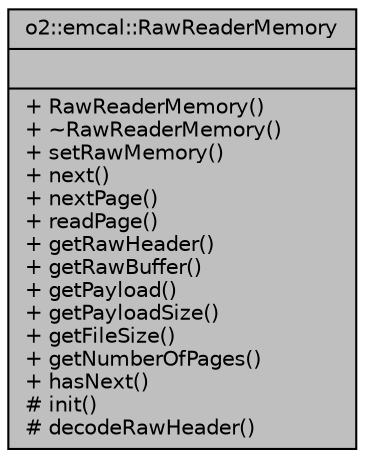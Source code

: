 digraph "o2::emcal::RawReaderMemory"
{
 // INTERACTIVE_SVG=YES
  bgcolor="transparent";
  edge [fontname="Helvetica",fontsize="10",labelfontname="Helvetica",labelfontsize="10"];
  node [fontname="Helvetica",fontsize="10",shape=record];
  Node1 [label="{o2::emcal::RawReaderMemory\n||+ RawReaderMemory()\l+ ~RawReaderMemory()\l+ setRawMemory()\l+ next()\l+ nextPage()\l+ readPage()\l+ getRawHeader()\l+ getRawBuffer()\l+ getPayload()\l+ getPayloadSize()\l+ getFileSize()\l+ getNumberOfPages()\l+ hasNext()\l# init()\l# decodeRawHeader()\l}",height=0.2,width=0.4,color="black", fillcolor="grey75", style="filled", fontcolor="black"];
}
